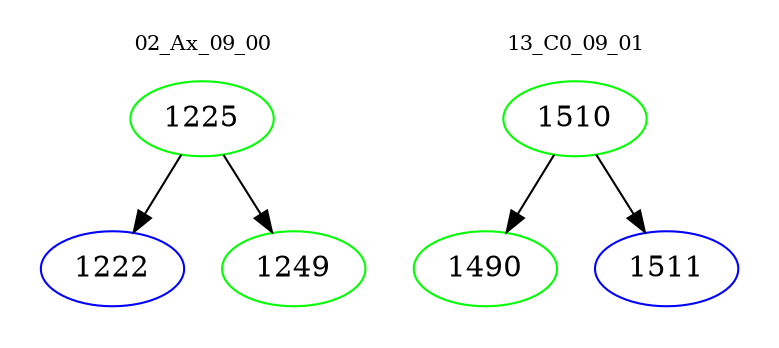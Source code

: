 digraph{
subgraph cluster_0 {
color = white
label = "02_Ax_09_00";
fontsize=10;
T0_1225 [label="1225", color="green"]
T0_1225 -> T0_1222 [color="black"]
T0_1222 [label="1222", color="blue"]
T0_1225 -> T0_1249 [color="black"]
T0_1249 [label="1249", color="green"]
}
subgraph cluster_1 {
color = white
label = "13_C0_09_01";
fontsize=10;
T1_1510 [label="1510", color="green"]
T1_1510 -> T1_1490 [color="black"]
T1_1490 [label="1490", color="green"]
T1_1510 -> T1_1511 [color="black"]
T1_1511 [label="1511", color="blue"]
}
}
